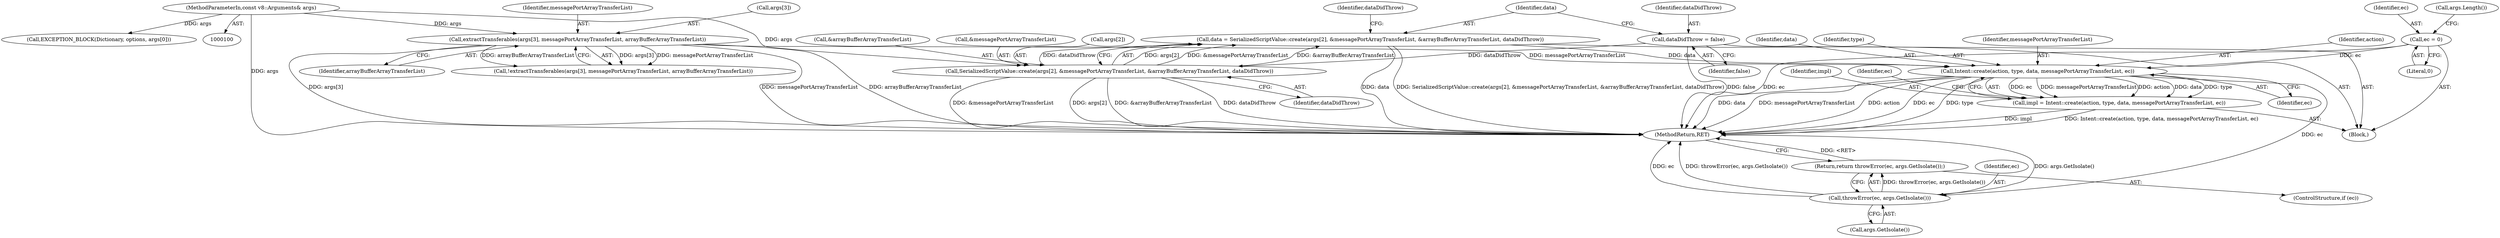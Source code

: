 digraph "0_Chrome_e9372a1bfd3588a80fcf49aa07321f0971dd6091_52@API" {
"1000213" [label="(Call,Intent::create(action, type, data, messagePortArrayTransferList, ec))"];
"1000193" [label="(Call,data = SerializedScriptValue::create(args[2], &messagePortArrayTransferList, &arrayBufferArrayTransferList, dataDidThrow))"];
"1000195" [label="(Call,SerializedScriptValue::create(args[2], &messagePortArrayTransferList, &arrayBufferArrayTransferList, dataDidThrow))"];
"1000101" [label="(MethodParameterIn,const v8::Arguments& args)"];
"1000189" [label="(Call,dataDidThrow = false)"];
"1000179" [label="(Call,extractTransferables(args[3], messagePortArrayTransferList, arrayBufferArrayTransferList))"];
"1000167" [label="(Call,ec = 0)"];
"1000211" [label="(Call,impl = Intent::create(action, type, data, messagePortArrayTransferList, ec))"];
"1000222" [label="(Call,throwError(ec, args.GetIsolate()))"];
"1000221" [label="(Return,return throwError(ec, args.GetIsolate());)"];
"1000203" [label="(Identifier,dataDidThrow)"];
"1000183" [label="(Identifier,messagePortArrayTransferList)"];
"1000169" [label="(Literal,0)"];
"1000174" [label="(Call,args.Length())"];
"1000193" [label="(Call,data = SerializedScriptValue::create(args[2], &messagePortArrayTransferList, &arrayBufferArrayTransferList, dataDidThrow))"];
"1000218" [label="(Identifier,ec)"];
"1000167" [label="(Call,ec = 0)"];
"1000205" [label="(Identifier,dataDidThrow)"];
"1000190" [label="(Identifier,dataDidThrow)"];
"1000178" [label="(Call,!extractTransferables(args[3], messagePortArrayTransferList, arrayBufferArrayTransferList))"];
"1000239" [label="(MethodReturn,RET)"];
"1000191" [label="(Identifier,false)"];
"1000223" [label="(Identifier,ec)"];
"1000216" [label="(Identifier,data)"];
"1000219" [label="(ControlStructure,if (ec))"];
"1000180" [label="(Call,args[3])"];
"1000213" [label="(Call,Intent::create(action, type, data, messagePortArrayTransferList, ec))"];
"1000101" [label="(MethodParameterIn,const v8::Arguments& args)"];
"1000194" [label="(Identifier,data)"];
"1000215" [label="(Identifier,type)"];
"1000102" [label="(Block,)"];
"1000222" [label="(Call,throwError(ec, args.GetIsolate()))"];
"1000189" [label="(Call,dataDidThrow = false)"];
"1000184" [label="(Identifier,arrayBufferArrayTransferList)"];
"1000201" [label="(Call,&arrayBufferArrayTransferList)"];
"1000129" [label="(Call,EXCEPTION_BLOCK(Dictionary, options, args[0]))"];
"1000221" [label="(Return,return throwError(ec, args.GetIsolate());)"];
"1000179" [label="(Call,extractTransferables(args[3], messagePortArrayTransferList, arrayBufferArrayTransferList))"];
"1000199" [label="(Call,&messagePortArrayTransferList)"];
"1000195" [label="(Call,SerializedScriptValue::create(args[2], &messagePortArrayTransferList, &arrayBufferArrayTransferList, dataDidThrow))"];
"1000212" [label="(Identifier,impl)"];
"1000224" [label="(Call,args.GetIsolate())"];
"1000220" [label="(Identifier,ec)"];
"1000217" [label="(Identifier,messagePortArrayTransferList)"];
"1000168" [label="(Identifier,ec)"];
"1000211" [label="(Call,impl = Intent::create(action, type, data, messagePortArrayTransferList, ec))"];
"1000214" [label="(Identifier,action)"];
"1000196" [label="(Call,args[2])"];
"1000213" -> "1000211"  [label="AST: "];
"1000213" -> "1000218"  [label="CFG: "];
"1000214" -> "1000213"  [label="AST: "];
"1000215" -> "1000213"  [label="AST: "];
"1000216" -> "1000213"  [label="AST: "];
"1000217" -> "1000213"  [label="AST: "];
"1000218" -> "1000213"  [label="AST: "];
"1000211" -> "1000213"  [label="CFG: "];
"1000213" -> "1000239"  [label="DDG: data"];
"1000213" -> "1000239"  [label="DDG: messagePortArrayTransferList"];
"1000213" -> "1000239"  [label="DDG: action"];
"1000213" -> "1000239"  [label="DDG: ec"];
"1000213" -> "1000239"  [label="DDG: type"];
"1000213" -> "1000211"  [label="DDG: ec"];
"1000213" -> "1000211"  [label="DDG: messagePortArrayTransferList"];
"1000213" -> "1000211"  [label="DDG: action"];
"1000213" -> "1000211"  [label="DDG: data"];
"1000213" -> "1000211"  [label="DDG: type"];
"1000193" -> "1000213"  [label="DDG: data"];
"1000179" -> "1000213"  [label="DDG: messagePortArrayTransferList"];
"1000167" -> "1000213"  [label="DDG: ec"];
"1000213" -> "1000222"  [label="DDG: ec"];
"1000193" -> "1000102"  [label="AST: "];
"1000193" -> "1000195"  [label="CFG: "];
"1000194" -> "1000193"  [label="AST: "];
"1000195" -> "1000193"  [label="AST: "];
"1000205" -> "1000193"  [label="CFG: "];
"1000193" -> "1000239"  [label="DDG: data"];
"1000193" -> "1000239"  [label="DDG: SerializedScriptValue::create(args[2], &messagePortArrayTransferList, &arrayBufferArrayTransferList, dataDidThrow)"];
"1000195" -> "1000193"  [label="DDG: args[2]"];
"1000195" -> "1000193"  [label="DDG: &messagePortArrayTransferList"];
"1000195" -> "1000193"  [label="DDG: &arrayBufferArrayTransferList"];
"1000195" -> "1000193"  [label="DDG: dataDidThrow"];
"1000195" -> "1000203"  [label="CFG: "];
"1000196" -> "1000195"  [label="AST: "];
"1000199" -> "1000195"  [label="AST: "];
"1000201" -> "1000195"  [label="AST: "];
"1000203" -> "1000195"  [label="AST: "];
"1000195" -> "1000239"  [label="DDG: &arrayBufferArrayTransferList"];
"1000195" -> "1000239"  [label="DDG: dataDidThrow"];
"1000195" -> "1000239"  [label="DDG: &messagePortArrayTransferList"];
"1000195" -> "1000239"  [label="DDG: args[2]"];
"1000101" -> "1000195"  [label="DDG: args"];
"1000189" -> "1000195"  [label="DDG: dataDidThrow"];
"1000101" -> "1000100"  [label="AST: "];
"1000101" -> "1000239"  [label="DDG: args"];
"1000101" -> "1000129"  [label="DDG: args"];
"1000101" -> "1000179"  [label="DDG: args"];
"1000189" -> "1000102"  [label="AST: "];
"1000189" -> "1000191"  [label="CFG: "];
"1000190" -> "1000189"  [label="AST: "];
"1000191" -> "1000189"  [label="AST: "];
"1000194" -> "1000189"  [label="CFG: "];
"1000189" -> "1000239"  [label="DDG: false"];
"1000179" -> "1000178"  [label="AST: "];
"1000179" -> "1000184"  [label="CFG: "];
"1000180" -> "1000179"  [label="AST: "];
"1000183" -> "1000179"  [label="AST: "];
"1000184" -> "1000179"  [label="AST: "];
"1000178" -> "1000179"  [label="CFG: "];
"1000179" -> "1000239"  [label="DDG: arrayBufferArrayTransferList"];
"1000179" -> "1000239"  [label="DDG: args[3]"];
"1000179" -> "1000239"  [label="DDG: messagePortArrayTransferList"];
"1000179" -> "1000178"  [label="DDG: args[3]"];
"1000179" -> "1000178"  [label="DDG: messagePortArrayTransferList"];
"1000179" -> "1000178"  [label="DDG: arrayBufferArrayTransferList"];
"1000167" -> "1000102"  [label="AST: "];
"1000167" -> "1000169"  [label="CFG: "];
"1000168" -> "1000167"  [label="AST: "];
"1000169" -> "1000167"  [label="AST: "];
"1000174" -> "1000167"  [label="CFG: "];
"1000167" -> "1000239"  [label="DDG: ec"];
"1000211" -> "1000102"  [label="AST: "];
"1000212" -> "1000211"  [label="AST: "];
"1000220" -> "1000211"  [label="CFG: "];
"1000211" -> "1000239"  [label="DDG: impl"];
"1000211" -> "1000239"  [label="DDG: Intent::create(action, type, data, messagePortArrayTransferList, ec)"];
"1000222" -> "1000221"  [label="AST: "];
"1000222" -> "1000224"  [label="CFG: "];
"1000223" -> "1000222"  [label="AST: "];
"1000224" -> "1000222"  [label="AST: "];
"1000221" -> "1000222"  [label="CFG: "];
"1000222" -> "1000239"  [label="DDG: args.GetIsolate()"];
"1000222" -> "1000239"  [label="DDG: ec"];
"1000222" -> "1000239"  [label="DDG: throwError(ec, args.GetIsolate())"];
"1000222" -> "1000221"  [label="DDG: throwError(ec, args.GetIsolate())"];
"1000221" -> "1000219"  [label="AST: "];
"1000239" -> "1000221"  [label="CFG: "];
"1000221" -> "1000239"  [label="DDG: <RET>"];
}
